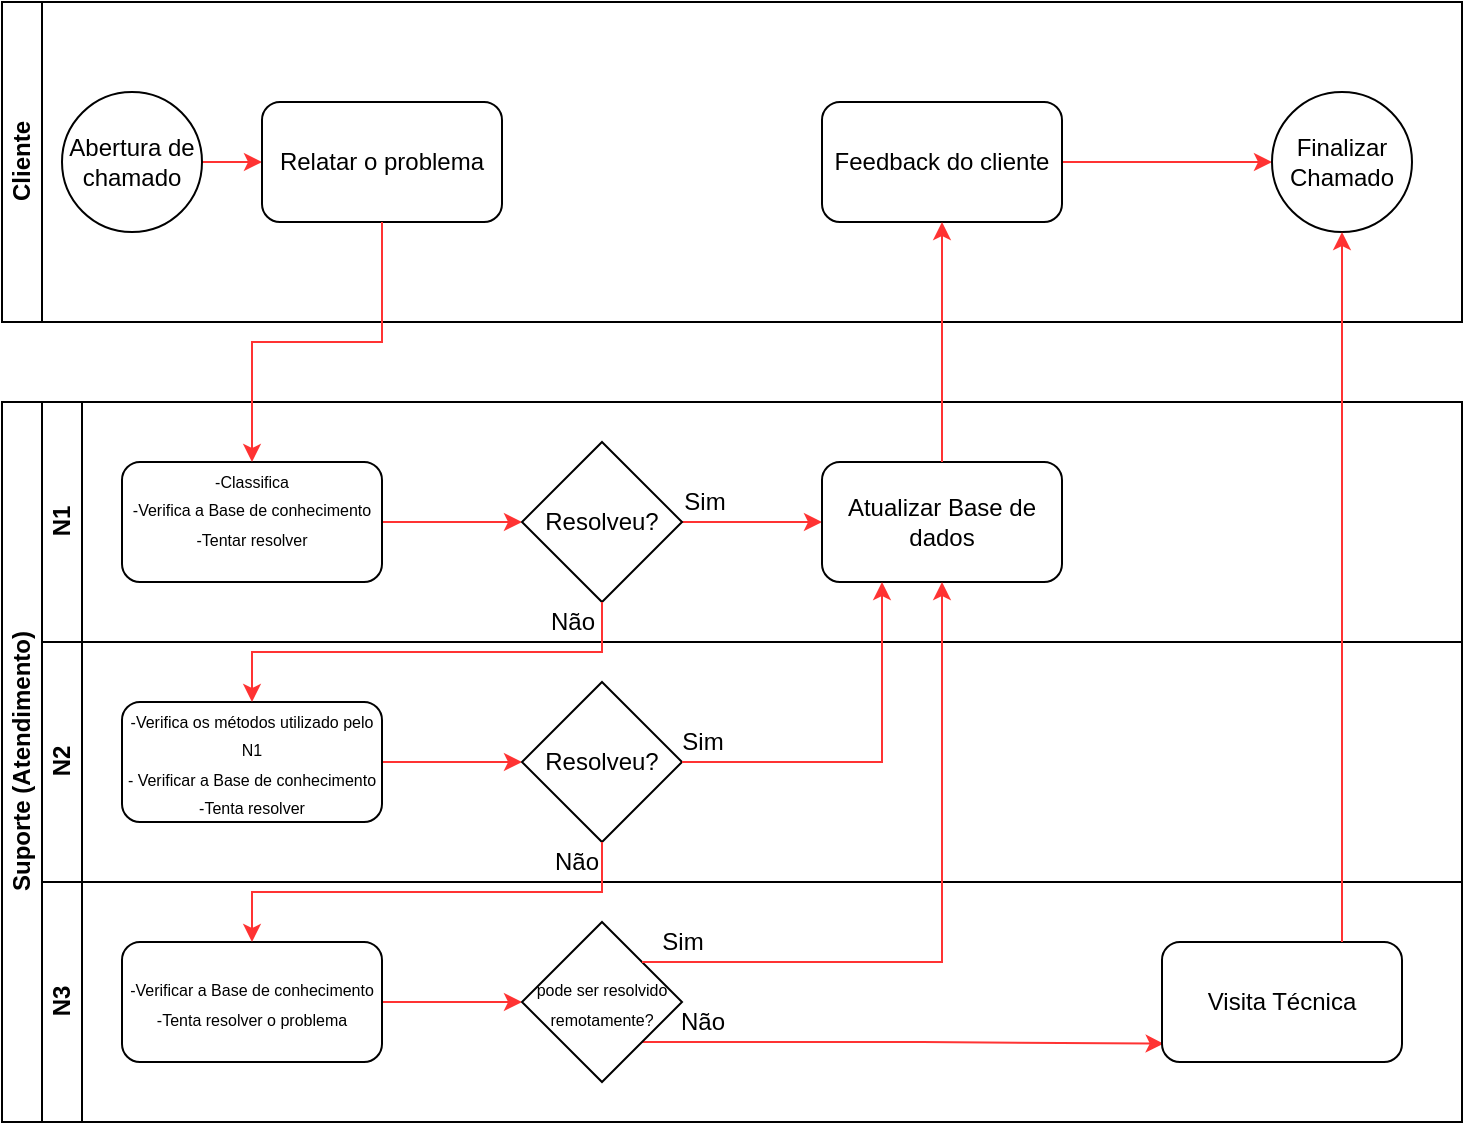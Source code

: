 <mxfile version="14.7.6" type="device"><diagram id="D5JKJ83ItGDAmjc4zXSw" name="Page-1"><mxGraphModel dx="1391" dy="685" grid="1" gridSize="10" guides="1" tooltips="1" connect="1" arrows="1" fold="1" page="1" pageScale="1" pageWidth="827" pageHeight="1169" math="0" shadow="0"><root><mxCell id="0"/><mxCell id="1" parent="0"/><mxCell id="junQCbNJH5MSX8U8jpmp-5" value="Suporte (Atendimento)" style="swimlane;html=1;childLayout=stackLayout;resizeParent=1;resizeParentMax=0;horizontal=0;startSize=20;horizontalStack=0;" vertex="1" parent="1"><mxGeometry x="48" y="220" width="730" height="360" as="geometry"/></mxCell><mxCell id="junQCbNJH5MSX8U8jpmp-6" value="N1" style="swimlane;html=1;startSize=20;horizontal=0;" vertex="1" parent="junQCbNJH5MSX8U8jpmp-5"><mxGeometry x="20" width="710" height="120" as="geometry"/></mxCell><mxCell id="junQCbNJH5MSX8U8jpmp-32" style="edgeStyle=orthogonalEdgeStyle;rounded=0;orthogonalLoop=1;jettySize=auto;html=1;exitX=1;exitY=0.5;exitDx=0;exitDy=0;entryX=0;entryY=0.5;entryDx=0;entryDy=0;strokeColor=#FF3333;" edge="1" parent="junQCbNJH5MSX8U8jpmp-6" source="junQCbNJH5MSX8U8jpmp-28" target="junQCbNJH5MSX8U8jpmp-31"><mxGeometry relative="1" as="geometry"/></mxCell><mxCell id="junQCbNJH5MSX8U8jpmp-28" value="&lt;span style=&quot;text-align: left&quot;&gt;&lt;font style=&quot;font-size: 8px&quot;&gt;-Classifica&lt;br&gt;-Verifica a Base de conhecimento&lt;br&gt;&lt;/font&gt;&lt;span style=&quot;font-size: 8px&quot;&gt;-Tentar&amp;nbsp;resolver&lt;br&gt;&lt;br&gt;&lt;/span&gt;&lt;/span&gt;" style="rounded=1;whiteSpace=wrap;html=1;" vertex="1" parent="junQCbNJH5MSX8U8jpmp-6"><mxGeometry x="40" y="30" width="130" height="60" as="geometry"/></mxCell><mxCell id="junQCbNJH5MSX8U8jpmp-63" style="edgeStyle=orthogonalEdgeStyle;rounded=0;orthogonalLoop=1;jettySize=auto;html=1;exitX=1;exitY=0.5;exitDx=0;exitDy=0;entryX=0;entryY=0.5;entryDx=0;entryDy=0;strokeColor=#FF3333;" edge="1" parent="junQCbNJH5MSX8U8jpmp-6" source="junQCbNJH5MSX8U8jpmp-31" target="junQCbNJH5MSX8U8jpmp-61"><mxGeometry relative="1" as="geometry"/></mxCell><mxCell id="junQCbNJH5MSX8U8jpmp-31" value="Resolveu?" style="rhombus;whiteSpace=wrap;html=1;" vertex="1" parent="junQCbNJH5MSX8U8jpmp-6"><mxGeometry x="240" y="20" width="80" height="80" as="geometry"/></mxCell><mxCell id="junQCbNJH5MSX8U8jpmp-61" value="&lt;span&gt;Atualizar Base de dados&lt;/span&gt;" style="rounded=1;whiteSpace=wrap;html=1;" vertex="1" parent="junQCbNJH5MSX8U8jpmp-6"><mxGeometry x="390" y="30" width="120" height="60" as="geometry"/></mxCell><mxCell id="junQCbNJH5MSX8U8jpmp-70" value="Sim" style="text;html=1;align=center;verticalAlign=middle;resizable=0;points=[];autosize=1;strokeColor=none;" vertex="1" parent="junQCbNJH5MSX8U8jpmp-6"><mxGeometry x="311" y="40" width="40" height="20" as="geometry"/></mxCell><mxCell id="junQCbNJH5MSX8U8jpmp-71" value="Não" style="text;html=1;align=center;verticalAlign=middle;resizable=0;points=[];autosize=1;strokeColor=none;" vertex="1" parent="junQCbNJH5MSX8U8jpmp-6"><mxGeometry x="245" y="100" width="40" height="20" as="geometry"/></mxCell><mxCell id="junQCbNJH5MSX8U8jpmp-7" value="N2" style="swimlane;html=1;startSize=20;horizontal=0;" vertex="1" parent="junQCbNJH5MSX8U8jpmp-5"><mxGeometry x="20" y="120" width="710" height="120" as="geometry"/></mxCell><mxCell id="junQCbNJH5MSX8U8jpmp-40" style="edgeStyle=orthogonalEdgeStyle;rounded=0;orthogonalLoop=1;jettySize=auto;html=1;exitX=1;exitY=0.5;exitDx=0;exitDy=0;entryX=0;entryY=0.5;entryDx=0;entryDy=0;strokeColor=#FF3333;" edge="1" parent="junQCbNJH5MSX8U8jpmp-7" source="junQCbNJH5MSX8U8jpmp-33" target="junQCbNJH5MSX8U8jpmp-39"><mxGeometry relative="1" as="geometry"/></mxCell><mxCell id="junQCbNJH5MSX8U8jpmp-33" value="&lt;span style=&quot;text-align: left&quot;&gt;&lt;span style=&quot;font-size: 8px&quot;&gt;-Verifica os métodos&amp;nbsp;utilizado pelo N1&lt;/span&gt;&lt;/span&gt;&lt;br style=&quot;font-size: 8px ; text-align: left&quot;&gt;&lt;span style=&quot;font-size: 8px ; text-align: left&quot;&gt;- Verificar a Base de conhecimento&lt;/span&gt;&lt;br style=&quot;font-size: 8px ; text-align: left&quot;&gt;&lt;span style=&quot;font-size: 8px ; text-align: left&quot;&gt;-Tenta resolver&lt;/span&gt;" style="rounded=1;whiteSpace=wrap;html=1;" vertex="1" parent="junQCbNJH5MSX8U8jpmp-7"><mxGeometry x="40" y="30" width="130" height="60" as="geometry"/></mxCell><mxCell id="junQCbNJH5MSX8U8jpmp-39" value="Resolveu?" style="rhombus;whiteSpace=wrap;html=1;" vertex="1" parent="junQCbNJH5MSX8U8jpmp-7"><mxGeometry x="240" y="20" width="80" height="80" as="geometry"/></mxCell><mxCell id="junQCbNJH5MSX8U8jpmp-72" value="Sim" style="text;html=1;align=center;verticalAlign=middle;resizable=0;points=[];autosize=1;strokeColor=none;" vertex="1" parent="junQCbNJH5MSX8U8jpmp-7"><mxGeometry x="310" y="40" width="40" height="20" as="geometry"/></mxCell><mxCell id="junQCbNJH5MSX8U8jpmp-73" value="Não" style="text;html=1;align=center;verticalAlign=middle;resizable=0;points=[];autosize=1;strokeColor=none;" vertex="1" parent="junQCbNJH5MSX8U8jpmp-7"><mxGeometry x="247" y="100" width="40" height="20" as="geometry"/></mxCell><mxCell id="junQCbNJH5MSX8U8jpmp-8" value="N3" style="swimlane;html=1;startSize=20;horizontal=0;" vertex="1" parent="junQCbNJH5MSX8U8jpmp-5"><mxGeometry x="20" y="240" width="710" height="120" as="geometry"/></mxCell><mxCell id="junQCbNJH5MSX8U8jpmp-51" style="edgeStyle=orthogonalEdgeStyle;rounded=0;orthogonalLoop=1;jettySize=auto;html=1;exitX=1;exitY=0.5;exitDx=0;exitDy=0;entryX=0;entryY=0.5;entryDx=0;entryDy=0;strokeColor=#FF3333;" edge="1" parent="junQCbNJH5MSX8U8jpmp-8" source="junQCbNJH5MSX8U8jpmp-46" target="junQCbNJH5MSX8U8jpmp-48"><mxGeometry relative="1" as="geometry"/></mxCell><mxCell id="junQCbNJH5MSX8U8jpmp-46" value="&lt;span style=&quot;text-align: left ; font-size: 8px&quot;&gt;-Verificar a Base de conhecimento&lt;br&gt;&lt;/span&gt;&lt;span style=&quot;text-align: left ; font-size: 8px&quot;&gt;-Tenta resolver o problema&lt;/span&gt;&lt;span style=&quot;text-align: left ; font-size: 8px&quot;&gt;&lt;br&gt;&lt;/span&gt;" style="rounded=1;whiteSpace=wrap;html=1;" vertex="1" parent="junQCbNJH5MSX8U8jpmp-8"><mxGeometry x="40" y="30" width="130" height="60" as="geometry"/></mxCell><mxCell id="junQCbNJH5MSX8U8jpmp-66" style="edgeStyle=orthogonalEdgeStyle;rounded=0;orthogonalLoop=1;jettySize=auto;html=1;exitX=1;exitY=1;exitDx=0;exitDy=0;entryX=0.007;entryY=0.847;entryDx=0;entryDy=0;entryPerimeter=0;strokeColor=#FF3333;" edge="1" parent="junQCbNJH5MSX8U8jpmp-8" source="junQCbNJH5MSX8U8jpmp-48" target="junQCbNJH5MSX8U8jpmp-55"><mxGeometry relative="1" as="geometry"/></mxCell><mxCell id="junQCbNJH5MSX8U8jpmp-48" value="&lt;font style=&quot;font-size: 8px&quot;&gt;pode ser resolvido remotamente?&lt;/font&gt;" style="rhombus;whiteSpace=wrap;html=1;" vertex="1" parent="junQCbNJH5MSX8U8jpmp-8"><mxGeometry x="240" y="20" width="80" height="80" as="geometry"/></mxCell><mxCell id="junQCbNJH5MSX8U8jpmp-55" value="Visita Técnica" style="rounded=1;whiteSpace=wrap;html=1;" vertex="1" parent="junQCbNJH5MSX8U8jpmp-8"><mxGeometry x="560" y="30" width="120" height="60" as="geometry"/></mxCell><mxCell id="junQCbNJH5MSX8U8jpmp-74" value="Sim" style="text;html=1;align=center;verticalAlign=middle;resizable=0;points=[];autosize=1;strokeColor=none;" vertex="1" parent="junQCbNJH5MSX8U8jpmp-8"><mxGeometry x="300" y="20" width="40" height="20" as="geometry"/></mxCell><mxCell id="junQCbNJH5MSX8U8jpmp-34" style="edgeStyle=orthogonalEdgeStyle;rounded=0;orthogonalLoop=1;jettySize=auto;html=1;exitX=0.5;exitY=1;exitDx=0;exitDy=0;entryX=0.5;entryY=0;entryDx=0;entryDy=0;strokeColor=#FF3333;" edge="1" parent="junQCbNJH5MSX8U8jpmp-5" source="junQCbNJH5MSX8U8jpmp-31" target="junQCbNJH5MSX8U8jpmp-33"><mxGeometry relative="1" as="geometry"/></mxCell><mxCell id="junQCbNJH5MSX8U8jpmp-50" style="edgeStyle=orthogonalEdgeStyle;rounded=0;orthogonalLoop=1;jettySize=auto;html=1;exitX=0.5;exitY=1;exitDx=0;exitDy=0;entryX=0.5;entryY=0;entryDx=0;entryDy=0;strokeColor=#FF3333;" edge="1" parent="junQCbNJH5MSX8U8jpmp-5" source="junQCbNJH5MSX8U8jpmp-39" target="junQCbNJH5MSX8U8jpmp-46"><mxGeometry relative="1" as="geometry"/></mxCell><mxCell id="junQCbNJH5MSX8U8jpmp-68" style="edgeStyle=orthogonalEdgeStyle;rounded=0;orthogonalLoop=1;jettySize=auto;html=1;exitX=1;exitY=0.5;exitDx=0;exitDy=0;entryX=0.25;entryY=1;entryDx=0;entryDy=0;strokeColor=#FF3333;" edge="1" parent="junQCbNJH5MSX8U8jpmp-5" source="junQCbNJH5MSX8U8jpmp-39" target="junQCbNJH5MSX8U8jpmp-61"><mxGeometry relative="1" as="geometry"/></mxCell><mxCell id="junQCbNJH5MSX8U8jpmp-69" style="edgeStyle=orthogonalEdgeStyle;rounded=0;orthogonalLoop=1;jettySize=auto;html=1;exitX=1;exitY=0;exitDx=0;exitDy=0;entryX=0.5;entryY=1;entryDx=0;entryDy=0;strokeColor=#FF3333;" edge="1" parent="junQCbNJH5MSX8U8jpmp-5" source="junQCbNJH5MSX8U8jpmp-48" target="junQCbNJH5MSX8U8jpmp-61"><mxGeometry relative="1" as="geometry"/></mxCell><mxCell id="junQCbNJH5MSX8U8jpmp-19" value="Cliente" style="swimlane;html=1;startSize=20;horizontal=0;" vertex="1" parent="1"><mxGeometry x="48" y="20" width="730" height="160" as="geometry"/></mxCell><mxCell id="junQCbNJH5MSX8U8jpmp-27" style="edgeStyle=orthogonalEdgeStyle;rounded=0;orthogonalLoop=1;jettySize=auto;html=1;exitX=1;exitY=0.5;exitDx=0;exitDy=0;entryX=0;entryY=0.5;entryDx=0;entryDy=0;strokeColor=#FF3333;" edge="1" parent="junQCbNJH5MSX8U8jpmp-19" source="junQCbNJH5MSX8U8jpmp-22" target="junQCbNJH5MSX8U8jpmp-26"><mxGeometry relative="1" as="geometry"/></mxCell><mxCell id="junQCbNJH5MSX8U8jpmp-22" value="Abertura de chamado" style="ellipse;whiteSpace=wrap;html=1;aspect=fixed;" vertex="1" parent="junQCbNJH5MSX8U8jpmp-19"><mxGeometry x="30" y="45" width="70" height="70" as="geometry"/></mxCell><mxCell id="junQCbNJH5MSX8U8jpmp-36" style="edgeStyle=orthogonalEdgeStyle;rounded=0;orthogonalLoop=1;jettySize=auto;html=1;exitX=1;exitY=0.5;exitDx=0;exitDy=0;entryX=0;entryY=0.5;entryDx=0;entryDy=0;strokeColor=#FF3333;" edge="1" parent="junQCbNJH5MSX8U8jpmp-19" source="junQCbNJH5MSX8U8jpmp-23" target="junQCbNJH5MSX8U8jpmp-25"><mxGeometry relative="1" as="geometry"/></mxCell><mxCell id="junQCbNJH5MSX8U8jpmp-23" value="Feedback do cliente" style="rounded=1;whiteSpace=wrap;html=1;" vertex="1" parent="junQCbNJH5MSX8U8jpmp-19"><mxGeometry x="410" y="50" width="120" height="60" as="geometry"/></mxCell><mxCell id="junQCbNJH5MSX8U8jpmp-25" value="Finalizar Chamado" style="ellipse;whiteSpace=wrap;html=1;aspect=fixed;" vertex="1" parent="junQCbNJH5MSX8U8jpmp-19"><mxGeometry x="635" y="45" width="70" height="70" as="geometry"/></mxCell><mxCell id="junQCbNJH5MSX8U8jpmp-26" value="Relatar o problema" style="rounded=1;whiteSpace=wrap;html=1;" vertex="1" parent="junQCbNJH5MSX8U8jpmp-19"><mxGeometry x="130" y="50" width="120" height="60" as="geometry"/></mxCell><mxCell id="junQCbNJH5MSX8U8jpmp-29" style="edgeStyle=orthogonalEdgeStyle;rounded=0;orthogonalLoop=1;jettySize=auto;html=1;exitX=0.5;exitY=1;exitDx=0;exitDy=0;entryX=0.5;entryY=0;entryDx=0;entryDy=0;fillColor=#7EA6E0;strokeColor=#FF3333;" edge="1" parent="1" source="junQCbNJH5MSX8U8jpmp-26" target="junQCbNJH5MSX8U8jpmp-28"><mxGeometry relative="1" as="geometry"/></mxCell><mxCell id="junQCbNJH5MSX8U8jpmp-67" value="Não" style="text;html=1;align=center;verticalAlign=middle;resizable=0;points=[];autosize=1;strokeColor=none;" vertex="1" parent="1"><mxGeometry x="378" y="520" width="40" height="20" as="geometry"/></mxCell><mxCell id="junQCbNJH5MSX8U8jpmp-76" style="edgeStyle=orthogonalEdgeStyle;rounded=0;orthogonalLoop=1;jettySize=auto;html=1;exitX=0.5;exitY=0;exitDx=0;exitDy=0;entryX=0.5;entryY=1;entryDx=0;entryDy=0;strokeColor=#FF3333;" edge="1" parent="1" source="junQCbNJH5MSX8U8jpmp-61" target="junQCbNJH5MSX8U8jpmp-23"><mxGeometry relative="1" as="geometry"/></mxCell><mxCell id="junQCbNJH5MSX8U8jpmp-78" style="edgeStyle=orthogonalEdgeStyle;rounded=0;orthogonalLoop=1;jettySize=auto;html=1;exitX=0.75;exitY=0;exitDx=0;exitDy=0;entryX=0.5;entryY=1;entryDx=0;entryDy=0;strokeColor=#FF3333;" edge="1" parent="1" source="junQCbNJH5MSX8U8jpmp-55" target="junQCbNJH5MSX8U8jpmp-25"><mxGeometry relative="1" as="geometry"/></mxCell></root></mxGraphModel></diagram></mxfile>